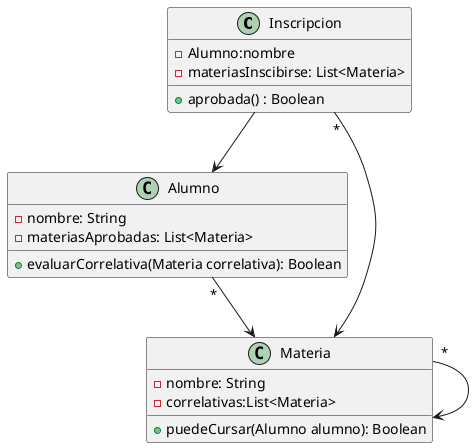 @startuml
'https://plantuml.com/class-diagram

class Inscripcion{
 -Alumno:nombre
 -materiasInscibirse: List<Materia>

 + aprobada() : Boolean
}

class Alumno{
 -nombre: String
 -materiasAprobadas: List<Materia>

 + evaluarCorrelativa(Materia correlativa): Boolean
}

class Materia{
 -nombre: String
 -correlativas:List<Materia>

 +puedeCursar(Alumno alumno): Boolean

}

Inscripcion --> Alumno
Inscripcion "*"--> Materia
Alumno "*"--> Materia
Materia "*"--> Materia

@enduml
